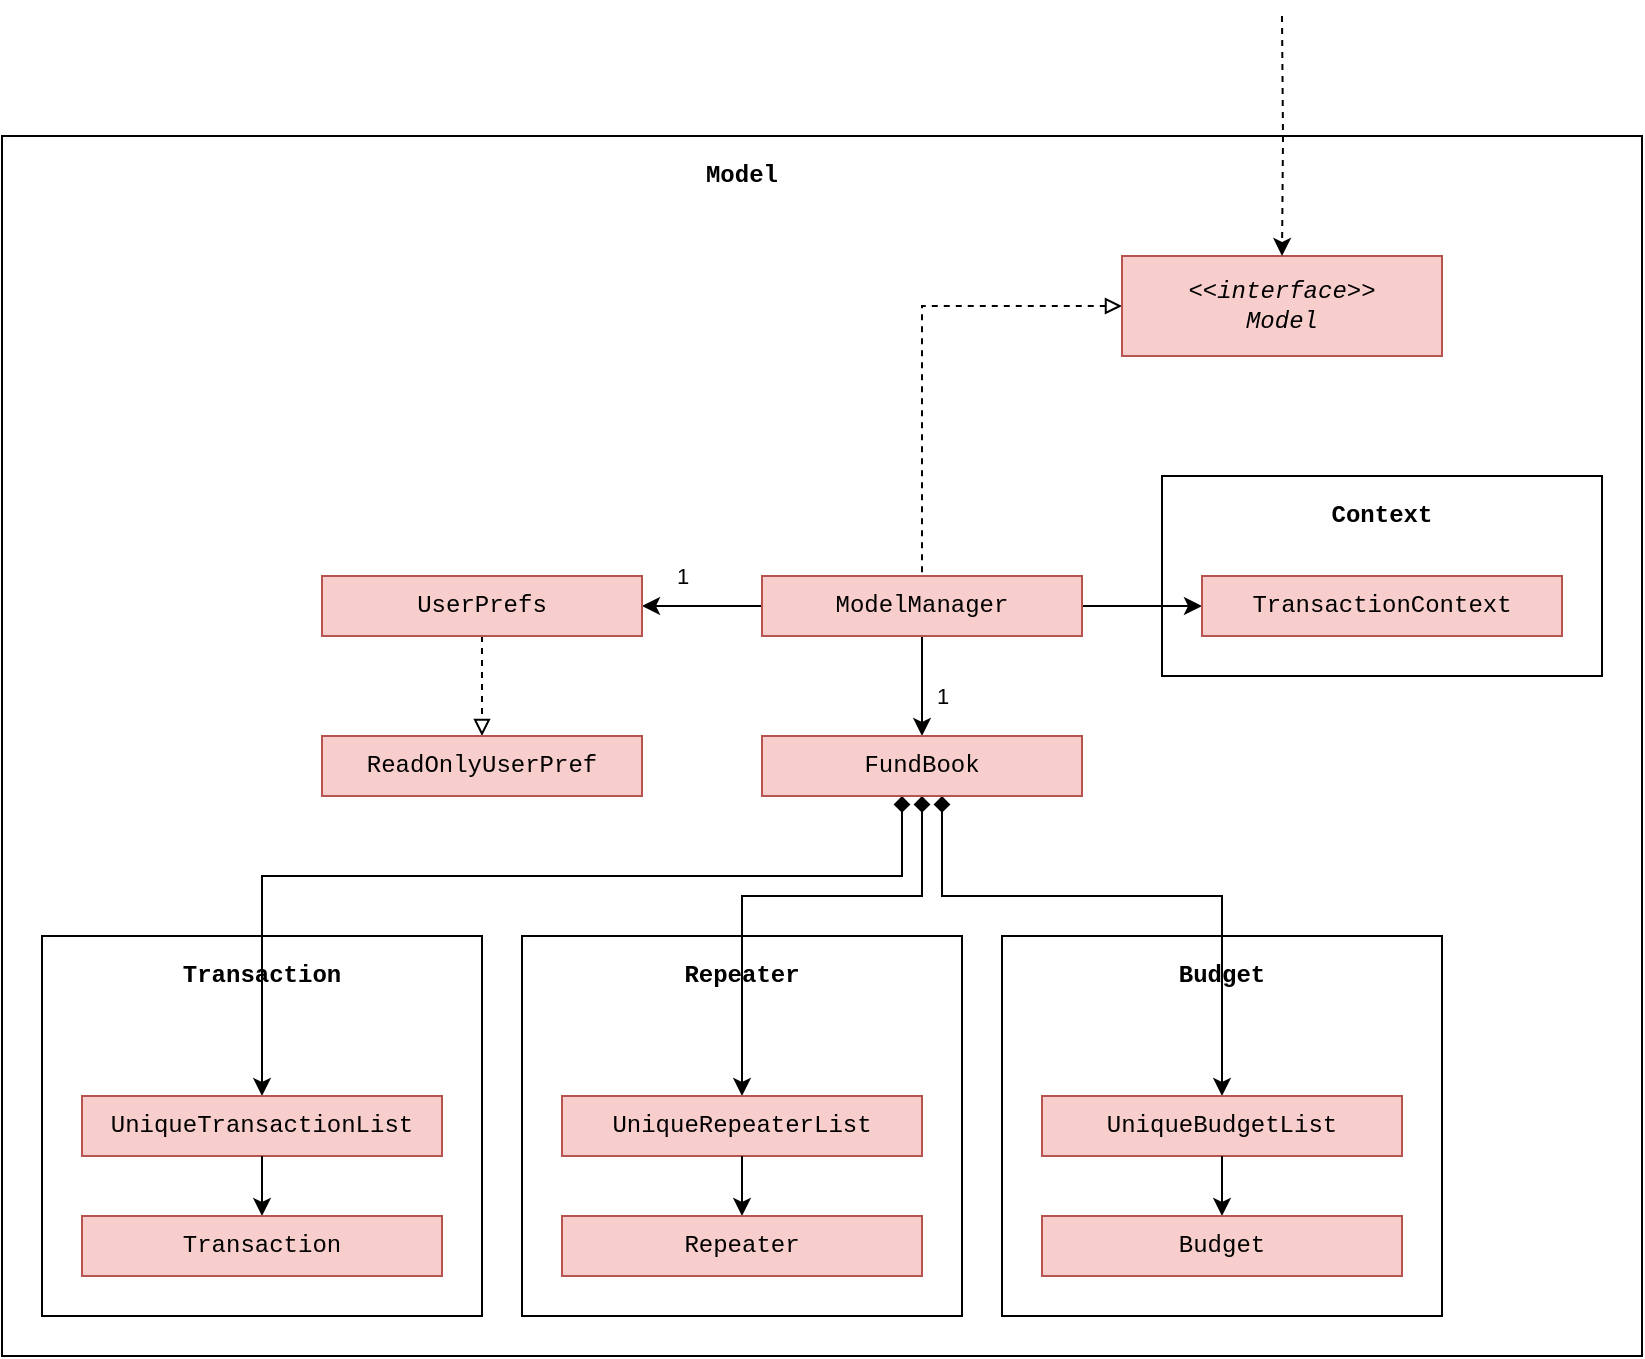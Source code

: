 <mxfile version="12.1.3" type="google" pages="1"><diagram name="Page-1" id="b5b7bab2-c9e2-2cf4-8b2a-24fd1a2a6d21"><mxGraphModel dx="1251" dy="740" grid="1" gridSize="10" guides="1" tooltips="1" connect="1" arrows="1" fold="1" page="1" pageScale="1" pageWidth="827" pageHeight="1169" background="#ffffff" math="0" shadow="0"><root><mxCell id="0"/><mxCell id="1" parent="0"/><mxCell id="HpN2ochw1OF3YIQpeDBz-59" value="" style="rounded=0;whiteSpace=wrap;html=1;fontFamily=Courier New;fillColor=none;" parent="1" vertex="1"><mxGeometry x="160" y="100" width="820" height="610" as="geometry"/></mxCell><mxCell id="HpN2ochw1OF3YIQpeDBz-2" value="Model" style="text;html=1;strokeColor=none;fillColor=none;align=center;verticalAlign=middle;whiteSpace=wrap;rounded=0;fontStyle=1;fontFamily=Courier New;" parent="1" vertex="1"><mxGeometry x="510" y="110" width="40" height="20" as="geometry"/></mxCell><mxCell id="HpN2ochw1OF3YIQpeDBz-40" style="edgeStyle=orthogonalEdgeStyle;rounded=0;orthogonalLoop=1;jettySize=auto;html=1;dashed=1;startArrow=block;startFill=0;endArrow=none;endFill=0;strokeWidth=1;fontFamily=Courier New;" parent="1" source="HpN2ochw1OF3YIQpeDBz-4" target="HpN2ochw1OF3YIQpeDBz-6" edge="1"><mxGeometry relative="1" as="geometry"/></mxCell><mxCell id="HpN2ochw1OF3YIQpeDBz-4" value="&lt;div&gt;&lt;i&gt;&amp;lt;&amp;lt;interface&amp;gt;&amp;gt;&lt;/i&gt;&lt;/div&gt;&lt;div&gt;&lt;i&gt;Model&lt;br&gt;&lt;/i&gt;&lt;/div&gt;" style="rounded=0;whiteSpace=wrap;html=1;fillColor=#f8cecc;strokeColor=#b85450;fontFamily=Courier New;" parent="1" vertex="1"><mxGeometry x="720" y="160" width="160" height="50" as="geometry"/></mxCell><mxCell id="RdDw8vZqlXrb6mcQR_Pb-2" value="1" style="edgeStyle=orthogonalEdgeStyle;rounded=0;orthogonalLoop=1;jettySize=auto;html=1;startArrow=none;startFill=0;" parent="1" source="HpN2ochw1OF3YIQpeDBz-6" target="RdDw8vZqlXrb6mcQR_Pb-1" edge="1"><mxGeometry x="0.333" y="-15" relative="1" as="geometry"><mxPoint as="offset"/></mxGeometry></mxCell><mxCell id="F6Qe3fouieVjDbAGw6_c-2" value="1" style="edgeStyle=orthogonalEdgeStyle;rounded=0;orthogonalLoop=1;jettySize=auto;html=1;startArrow=none;startFill=0;endArrow=classic;endFill=1;" parent="1" source="HpN2ochw1OF3YIQpeDBz-6" target="F6Qe3fouieVjDbAGw6_c-1" edge="1"><mxGeometry x="0.2" y="10" relative="1" as="geometry"><mxPoint as="offset"/></mxGeometry></mxCell><mxCell id="egCqdw-BJd2a_secMouz-6" value="" style="edgeStyle=orthogonalEdgeStyle;rounded=0;orthogonalLoop=1;jettySize=auto;html=1;" edge="1" parent="1" source="HpN2ochw1OF3YIQpeDBz-6" target="egCqdw-BJd2a_secMouz-2"><mxGeometry relative="1" as="geometry"/></mxCell><mxCell id="HpN2ochw1OF3YIQpeDBz-6" value="ModelManager" style="rounded=0;whiteSpace=wrap;html=1;fillColor=#f8cecc;strokeColor=#b85450;fontFamily=Courier New;" parent="1" vertex="1"><mxGeometry x="540" y="320" width="160" height="30" as="geometry"/></mxCell><mxCell id="HpN2ochw1OF3YIQpeDBz-28" value="" style="edgeStyle=orthogonalEdgeStyle;rounded=0;orthogonalLoop=1;jettySize=auto;html=1;dashed=1;startArrow=none;startFill=0;endArrow=classic;endFill=1;fontFamily=Courier New;" parent="1" target="HpN2ochw1OF3YIQpeDBz-4" edge="1"><mxGeometry relative="1" as="geometry"><mxPoint x="800" y="40" as="sourcePoint"/></mxGeometry></mxCell><mxCell id="RdDw8vZqlXrb6mcQR_Pb-4" value="" style="edgeStyle=orthogonalEdgeStyle;rounded=0;orthogonalLoop=1;jettySize=auto;html=1;startArrow=none;startFill=0;endArrow=block;endFill=0;dashed=1;" parent="1" source="RdDw8vZqlXrb6mcQR_Pb-1" target="RdDw8vZqlXrb6mcQR_Pb-3" edge="1"><mxGeometry relative="1" as="geometry"/></mxCell><mxCell id="RdDw8vZqlXrb6mcQR_Pb-1" value="UserPrefs" style="rounded=0;whiteSpace=wrap;html=1;fillColor=#f8cecc;strokeColor=#b85450;fontFamily=Courier New;" parent="1" vertex="1"><mxGeometry x="320" y="320" width="160" height="30" as="geometry"/></mxCell><mxCell id="RdDw8vZqlXrb6mcQR_Pb-3" value="ReadOnlyUserPref" style="rounded=0;whiteSpace=wrap;html=1;fillColor=#f8cecc;strokeColor=#b85450;fontFamily=Courier New;" parent="1" vertex="1"><mxGeometry x="320" y="400" width="160" height="30" as="geometry"/></mxCell><mxCell id="F6Qe3fouieVjDbAGw6_c-31" style="edgeStyle=orthogonalEdgeStyle;rounded=0;orthogonalLoop=1;jettySize=auto;html=1;startArrow=diamond;startFill=1;endArrow=classic;endFill=1;" parent="1" source="F6Qe3fouieVjDbAGw6_c-1" target="F6Qe3fouieVjDbAGw6_c-25" edge="1"><mxGeometry relative="1" as="geometry"><Array as="points"><mxPoint x="620" y="480"/><mxPoint x="530" y="480"/></Array></mxGeometry></mxCell><mxCell id="F6Qe3fouieVjDbAGw6_c-32" style="edgeStyle=orthogonalEdgeStyle;rounded=0;orthogonalLoop=1;jettySize=auto;html=1;startArrow=diamond;startFill=1;endArrow=classic;endFill=1;" parent="1" source="F6Qe3fouieVjDbAGw6_c-1" target="F6Qe3fouieVjDbAGw6_c-28" edge="1"><mxGeometry relative="1" as="geometry"><Array as="points"><mxPoint x="610" y="470"/><mxPoint x="290" y="470"/></Array></mxGeometry></mxCell><mxCell id="F6Qe3fouieVjDbAGw6_c-33" style="edgeStyle=orthogonalEdgeStyle;rounded=0;orthogonalLoop=1;jettySize=auto;html=1;entryX=0.5;entryY=0;entryDx=0;entryDy=0;startArrow=diamond;startFill=1;endArrow=classic;endFill=1;" parent="1" source="F6Qe3fouieVjDbAGw6_c-1" target="F6Qe3fouieVjDbAGw6_c-11" edge="1"><mxGeometry relative="1" as="geometry"><Array as="points"><mxPoint x="630" y="480"/><mxPoint x="770" y="480"/></Array></mxGeometry></mxCell><mxCell id="F6Qe3fouieVjDbAGw6_c-1" value="FundBook" style="rounded=0;whiteSpace=wrap;html=1;fillColor=#f8cecc;strokeColor=#b85450;fontFamily=Courier New;" parent="1" vertex="1"><mxGeometry x="540" y="400" width="160" height="30" as="geometry"/></mxCell><mxCell id="F6Qe3fouieVjDbAGw6_c-3" value="" style="rounded=0;whiteSpace=wrap;html=1;fontFamily=Courier New;fillColor=none;" parent="1" vertex="1"><mxGeometry x="420" y="500" width="220" height="190" as="geometry"/></mxCell><mxCell id="F6Qe3fouieVjDbAGw6_c-9" value="Repeater" style="text;html=1;strokeColor=none;fillColor=none;align=center;verticalAlign=middle;whiteSpace=wrap;rounded=0;fontStyle=1;fontFamily=Courier New;" parent="1" vertex="1"><mxGeometry x="485" y="510" width="90" height="20" as="geometry"/></mxCell><mxCell id="F6Qe3fouieVjDbAGw6_c-10" value="" style="rounded=0;whiteSpace=wrap;html=1;fontFamily=Courier New;fillColor=none;" parent="1" vertex="1"><mxGeometry x="660" y="500" width="220" height="190" as="geometry"/></mxCell><mxCell id="F6Qe3fouieVjDbAGw6_c-11" value="UniqueBudgetList" style="rounded=0;whiteSpace=wrap;html=1;fillColor=#f8cecc;strokeColor=#b85450;fontFamily=Courier New;" parent="1" vertex="1"><mxGeometry x="680" y="580" width="180" height="30" as="geometry"/></mxCell><mxCell id="F6Qe3fouieVjDbAGw6_c-14" value="" style="edgeStyle=orthogonalEdgeStyle;rounded=0;orthogonalLoop=1;jettySize=auto;html=1;startArrow=classic;startFill=1;endArrow=none;endFill=0;strokeWidth=1;fontFamily=Courier New;" parent="1" source="F6Qe3fouieVjDbAGw6_c-15" target="F6Qe3fouieVjDbAGw6_c-11" edge="1"><mxGeometry relative="1" as="geometry"/></mxCell><mxCell id="F6Qe3fouieVjDbAGw6_c-15" value="Budget" style="rounded=0;whiteSpace=wrap;html=1;fillColor=#f8cecc;strokeColor=#b85450;fontFamily=Courier New;" parent="1" vertex="1"><mxGeometry x="680" y="640" width="180" height="30" as="geometry"/></mxCell><mxCell id="F6Qe3fouieVjDbAGw6_c-16" value="Budget" style="text;html=1;strokeColor=none;fillColor=none;align=center;verticalAlign=middle;whiteSpace=wrap;rounded=0;fontStyle=1;fontFamily=Courier New;" parent="1" vertex="1"><mxGeometry x="725" y="510" width="90" height="20" as="geometry"/></mxCell><mxCell id="F6Qe3fouieVjDbAGw6_c-17" value="" style="rounded=0;whiteSpace=wrap;html=1;fontFamily=Courier New;fillColor=none;" parent="1" vertex="1"><mxGeometry x="180" y="500" width="220" height="190" as="geometry"/></mxCell><mxCell id="F6Qe3fouieVjDbAGw6_c-23" value="Transaction" style="text;html=1;strokeColor=none;fillColor=none;align=center;verticalAlign=middle;whiteSpace=wrap;rounded=0;fontStyle=1;fontFamily=Courier New;" parent="1" vertex="1"><mxGeometry x="245" y="510" width="90" height="20" as="geometry"/></mxCell><mxCell id="F6Qe3fouieVjDbAGw6_c-25" value="UniqueRepeaterList" style="rounded=0;whiteSpace=wrap;html=1;fillColor=#f8cecc;strokeColor=#b85450;fontFamily=Courier New;" parent="1" vertex="1"><mxGeometry x="440" y="580" width="180" height="30" as="geometry"/></mxCell><mxCell id="F6Qe3fouieVjDbAGw6_c-26" value="" style="edgeStyle=orthogonalEdgeStyle;rounded=0;orthogonalLoop=1;jettySize=auto;html=1;startArrow=classic;startFill=1;endArrow=none;endFill=0;strokeWidth=1;fontFamily=Courier New;" parent="1" source="F6Qe3fouieVjDbAGw6_c-27" target="F6Qe3fouieVjDbAGw6_c-25" edge="1"><mxGeometry relative="1" as="geometry"/></mxCell><mxCell id="F6Qe3fouieVjDbAGw6_c-27" value="Repeater" style="rounded=0;whiteSpace=wrap;html=1;fillColor=#f8cecc;strokeColor=#b85450;fontFamily=Courier New;" parent="1" vertex="1"><mxGeometry x="440" y="640" width="180" height="30" as="geometry"/></mxCell><mxCell id="F6Qe3fouieVjDbAGw6_c-28" value="UniqueTransactionList" style="rounded=0;whiteSpace=wrap;html=1;fillColor=#f8cecc;strokeColor=#b85450;fontFamily=Courier New;" parent="1" vertex="1"><mxGeometry x="200" y="580" width="180" height="30" as="geometry"/></mxCell><mxCell id="F6Qe3fouieVjDbAGw6_c-29" value="" style="edgeStyle=orthogonalEdgeStyle;rounded=0;orthogonalLoop=1;jettySize=auto;html=1;startArrow=classic;startFill=1;endArrow=none;endFill=0;strokeWidth=1;fontFamily=Courier New;" parent="1" source="F6Qe3fouieVjDbAGw6_c-30" target="F6Qe3fouieVjDbAGw6_c-28" edge="1"><mxGeometry relative="1" as="geometry"/></mxCell><mxCell id="F6Qe3fouieVjDbAGw6_c-30" value="Transaction" style="rounded=0;whiteSpace=wrap;html=1;fillColor=#f8cecc;strokeColor=#b85450;fontFamily=Courier New;" parent="1" vertex="1"><mxGeometry x="200" y="640" width="180" height="30" as="geometry"/></mxCell><mxCell id="egCqdw-BJd2a_secMouz-1" value="" style="rounded=0;whiteSpace=wrap;html=1;fontFamily=Courier New;fillColor=none;" vertex="1" parent="1"><mxGeometry x="740" y="270" width="220" height="100" as="geometry"/></mxCell><mxCell id="egCqdw-BJd2a_secMouz-2" value="TransactionContext" style="rounded=0;whiteSpace=wrap;html=1;fillColor=#f8cecc;strokeColor=#b85450;fontFamily=Courier New;" vertex="1" parent="1"><mxGeometry x="760" y="320" width="180" height="30" as="geometry"/></mxCell><mxCell id="egCqdw-BJd2a_secMouz-5" value="Context" style="text;html=1;strokeColor=none;fillColor=none;align=center;verticalAlign=middle;whiteSpace=wrap;rounded=0;fontStyle=1;fontFamily=Courier New;" vertex="1" parent="1"><mxGeometry x="805" y="280" width="90" height="20" as="geometry"/></mxCell></root></mxGraphModel></diagram></mxfile>